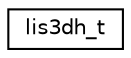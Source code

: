digraph "Graphical Class Hierarchy"
{
 // LATEX_PDF_SIZE
  edge [fontname="Helvetica",fontsize="10",labelfontname="Helvetica",labelfontsize="10"];
  node [fontname="Helvetica",fontsize="10",shape=record];
  rankdir="LR";
  Node0 [label="lis3dh_t",height=0.2,width=0.4,color="black", fillcolor="white", style="filled",URL="$structlis3dh__t.html",tooltip="Device descriptor for LIS3DH sensors."];
}
